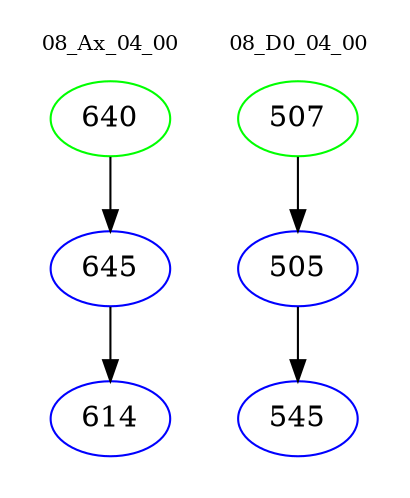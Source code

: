 digraph{
subgraph cluster_0 {
color = white
label = "08_Ax_04_00";
fontsize=10;
T0_640 [label="640", color="green"]
T0_640 -> T0_645 [color="black"]
T0_645 [label="645", color="blue"]
T0_645 -> T0_614 [color="black"]
T0_614 [label="614", color="blue"]
}
subgraph cluster_1 {
color = white
label = "08_D0_04_00";
fontsize=10;
T1_507 [label="507", color="green"]
T1_507 -> T1_505 [color="black"]
T1_505 [label="505", color="blue"]
T1_505 -> T1_545 [color="black"]
T1_545 [label="545", color="blue"]
}
}
